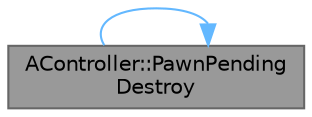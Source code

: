 digraph "AController::PawnPendingDestroy"
{
 // INTERACTIVE_SVG=YES
 // LATEX_PDF_SIZE
  bgcolor="transparent";
  edge [fontname=Helvetica,fontsize=10,labelfontname=Helvetica,labelfontsize=10];
  node [fontname=Helvetica,fontsize=10,shape=box,height=0.2,width=0.4];
  rankdir="LR";
  Node1 [id="Node000001",label="AController::PawnPending\lDestroy",height=0.2,width=0.4,color="gray40", fillcolor="grey60", style="filled", fontcolor="black",tooltip="Called to unpossess our pawn because it is going to be destroyed."];
  Node1 -> Node1 [id="edge1_Node000001_Node000001",color="steelblue1",style="solid",tooltip=" "];
}
